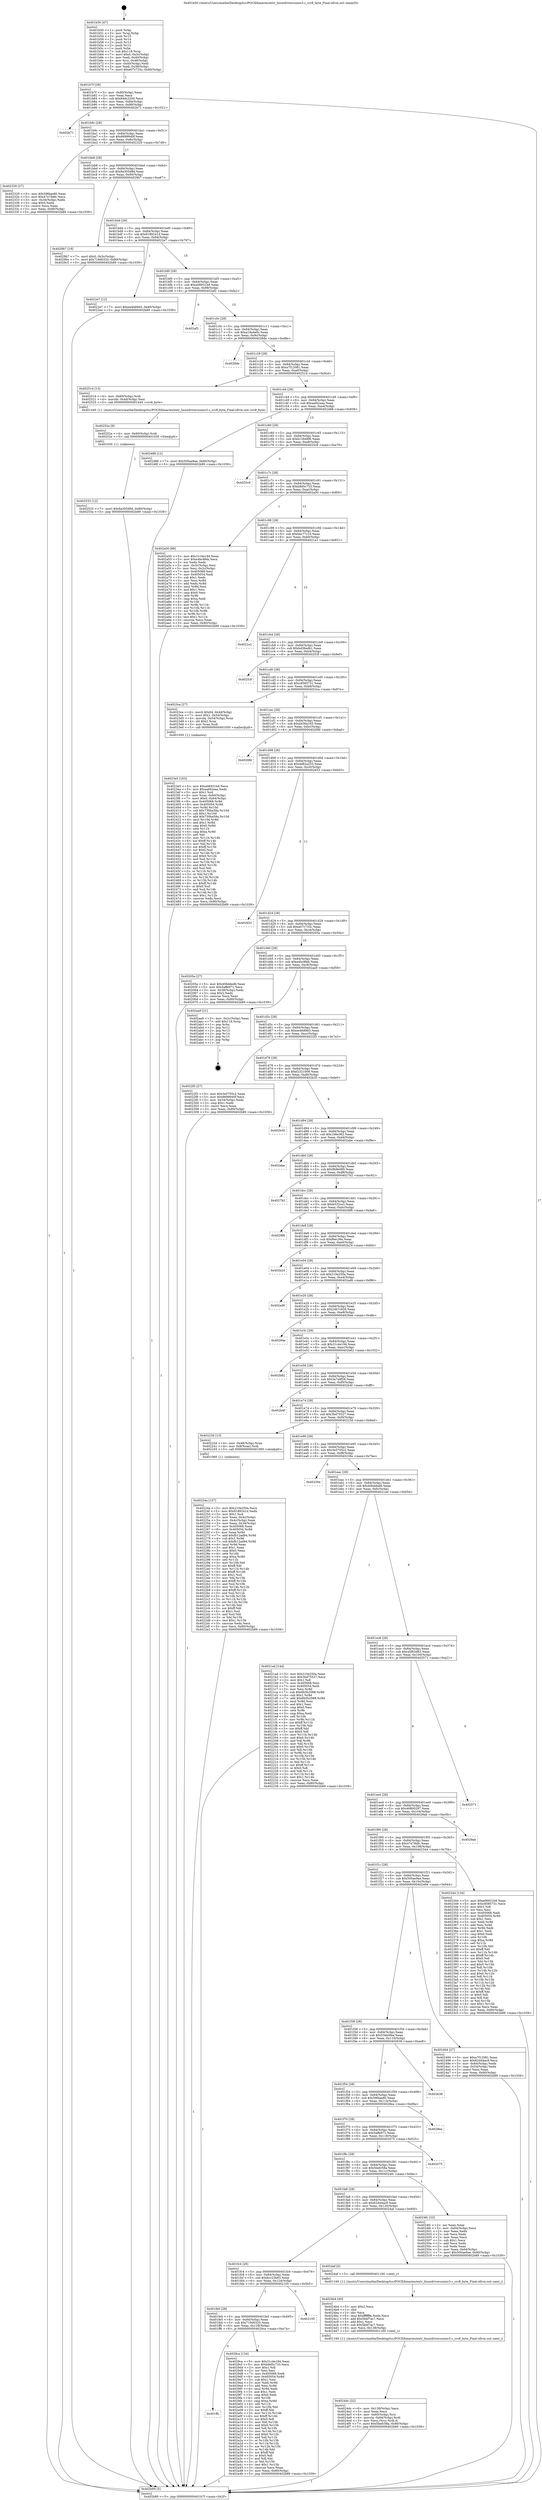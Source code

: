 digraph "0x401b50" {
  label = "0x401b50 (/mnt/c/Users/mathe/Desktop/tcc/POCII/binaries/extr_linuxdriverssnioc3.c_crc8_byte_Final-ollvm.out::main(0))"
  labelloc = "t"
  node[shape=record]

  Entry [label="",width=0.3,height=0.3,shape=circle,fillcolor=black,style=filled]
  "0x401b7f" [label="{
     0x401b7f [29]\l
     | [instrs]\l
     &nbsp;&nbsp;0x401b7f \<+3\>: mov -0x80(%rbp),%eax\l
     &nbsp;&nbsp;0x401b82 \<+2\>: mov %eax,%ecx\l
     &nbsp;&nbsp;0x401b84 \<+6\>: sub $0x84dc2200,%ecx\l
     &nbsp;&nbsp;0x401b8a \<+6\>: mov %eax,-0x84(%rbp)\l
     &nbsp;&nbsp;0x401b90 \<+6\>: mov %ecx,-0x88(%rbp)\l
     &nbsp;&nbsp;0x401b96 \<+6\>: je 0000000000402b71 \<main+0x1021\>\l
  }"]
  "0x402b71" [label="{
     0x402b71\l
  }", style=dashed]
  "0x401b9c" [label="{
     0x401b9c [28]\l
     | [instrs]\l
     &nbsp;&nbsp;0x401b9c \<+5\>: jmp 0000000000401ba1 \<main+0x51\>\l
     &nbsp;&nbsp;0x401ba1 \<+6\>: mov -0x84(%rbp),%eax\l
     &nbsp;&nbsp;0x401ba7 \<+5\>: sub $0x8699940f,%eax\l
     &nbsp;&nbsp;0x401bac \<+6\>: mov %eax,-0x8c(%rbp)\l
     &nbsp;&nbsp;0x401bb2 \<+6\>: je 0000000000402329 \<main+0x7d9\>\l
  }"]
  Exit [label="",width=0.3,height=0.3,shape=circle,fillcolor=black,style=filled,peripheries=2]
  "0x402329" [label="{
     0x402329 [27]\l
     | [instrs]\l
     &nbsp;&nbsp;0x402329 \<+5\>: mov $0x59fdae80,%eax\l
     &nbsp;&nbsp;0x40232e \<+5\>: mov $0x47e78dfc,%ecx\l
     &nbsp;&nbsp;0x402333 \<+3\>: mov -0x34(%rbp),%edx\l
     &nbsp;&nbsp;0x402336 \<+3\>: cmp $0x0,%edx\l
     &nbsp;&nbsp;0x402339 \<+3\>: cmove %ecx,%eax\l
     &nbsp;&nbsp;0x40233c \<+3\>: mov %eax,-0x80(%rbp)\l
     &nbsp;&nbsp;0x40233f \<+5\>: jmp 0000000000402b89 \<main+0x1039\>\l
  }"]
  "0x401bb8" [label="{
     0x401bb8 [28]\l
     | [instrs]\l
     &nbsp;&nbsp;0x401bb8 \<+5\>: jmp 0000000000401bbd \<main+0x6d\>\l
     &nbsp;&nbsp;0x401bbd \<+6\>: mov -0x84(%rbp),%eax\l
     &nbsp;&nbsp;0x401bc3 \<+5\>: sub $0x8a305d9d,%eax\l
     &nbsp;&nbsp;0x401bc8 \<+6\>: mov %eax,-0x90(%rbp)\l
     &nbsp;&nbsp;0x401bce \<+6\>: je 00000000004029b7 \<main+0xe67\>\l
  }"]
  "0x401ffc" [label="{
     0x401ffc\l
  }", style=dashed]
  "0x4029b7" [label="{
     0x4029b7 [19]\l
     | [instrs]\l
     &nbsp;&nbsp;0x4029b7 \<+7\>: movl $0x0,-0x3c(%rbp)\l
     &nbsp;&nbsp;0x4029be \<+7\>: movl $0x719d0320,-0x80(%rbp)\l
     &nbsp;&nbsp;0x4029c5 \<+5\>: jmp 0000000000402b89 \<main+0x1039\>\l
  }"]
  "0x401bd4" [label="{
     0x401bd4 [28]\l
     | [instrs]\l
     &nbsp;&nbsp;0x401bd4 \<+5\>: jmp 0000000000401bd9 \<main+0x89\>\l
     &nbsp;&nbsp;0x401bd9 \<+6\>: mov -0x84(%rbp),%eax\l
     &nbsp;&nbsp;0x401bdf \<+5\>: sub $0x9189241d,%eax\l
     &nbsp;&nbsp;0x401be4 \<+6\>: mov %eax,-0x94(%rbp)\l
     &nbsp;&nbsp;0x401bea \<+6\>: je 00000000004022e7 \<main+0x797\>\l
  }"]
  "0x4029ca" [label="{
     0x4029ca [134]\l
     | [instrs]\l
     &nbsp;&nbsp;0x4029ca \<+5\>: mov $0x31c4e194,%eax\l
     &nbsp;&nbsp;0x4029cf \<+5\>: mov $0xb8d5c733,%ecx\l
     &nbsp;&nbsp;0x4029d4 \<+2\>: mov $0x1,%dl\l
     &nbsp;&nbsp;0x4029d6 \<+2\>: xor %esi,%esi\l
     &nbsp;&nbsp;0x4029d8 \<+7\>: mov 0x405068,%edi\l
     &nbsp;&nbsp;0x4029df \<+8\>: mov 0x405054,%r8d\l
     &nbsp;&nbsp;0x4029e7 \<+3\>: sub $0x1,%esi\l
     &nbsp;&nbsp;0x4029ea \<+3\>: mov %edi,%r9d\l
     &nbsp;&nbsp;0x4029ed \<+3\>: add %esi,%r9d\l
     &nbsp;&nbsp;0x4029f0 \<+4\>: imul %r9d,%edi\l
     &nbsp;&nbsp;0x4029f4 \<+3\>: and $0x1,%edi\l
     &nbsp;&nbsp;0x4029f7 \<+3\>: cmp $0x0,%edi\l
     &nbsp;&nbsp;0x4029fa \<+4\>: sete %r10b\l
     &nbsp;&nbsp;0x4029fe \<+4\>: cmp $0xa,%r8d\l
     &nbsp;&nbsp;0x402a02 \<+4\>: setl %r11b\l
     &nbsp;&nbsp;0x402a06 \<+3\>: mov %r10b,%bl\l
     &nbsp;&nbsp;0x402a09 \<+3\>: xor $0xff,%bl\l
     &nbsp;&nbsp;0x402a0c \<+3\>: mov %r11b,%r14b\l
     &nbsp;&nbsp;0x402a0f \<+4\>: xor $0xff,%r14b\l
     &nbsp;&nbsp;0x402a13 \<+3\>: xor $0x0,%dl\l
     &nbsp;&nbsp;0x402a16 \<+3\>: mov %bl,%r15b\l
     &nbsp;&nbsp;0x402a19 \<+4\>: and $0x0,%r15b\l
     &nbsp;&nbsp;0x402a1d \<+3\>: and %dl,%r10b\l
     &nbsp;&nbsp;0x402a20 \<+3\>: mov %r14b,%r12b\l
     &nbsp;&nbsp;0x402a23 \<+4\>: and $0x0,%r12b\l
     &nbsp;&nbsp;0x402a27 \<+3\>: and %dl,%r11b\l
     &nbsp;&nbsp;0x402a2a \<+3\>: or %r10b,%r15b\l
     &nbsp;&nbsp;0x402a2d \<+3\>: or %r11b,%r12b\l
     &nbsp;&nbsp;0x402a30 \<+3\>: xor %r12b,%r15b\l
     &nbsp;&nbsp;0x402a33 \<+3\>: or %r14b,%bl\l
     &nbsp;&nbsp;0x402a36 \<+3\>: xor $0xff,%bl\l
     &nbsp;&nbsp;0x402a39 \<+3\>: or $0x0,%dl\l
     &nbsp;&nbsp;0x402a3c \<+2\>: and %dl,%bl\l
     &nbsp;&nbsp;0x402a3e \<+3\>: or %bl,%r15b\l
     &nbsp;&nbsp;0x402a41 \<+4\>: test $0x1,%r15b\l
     &nbsp;&nbsp;0x402a45 \<+3\>: cmovne %ecx,%eax\l
     &nbsp;&nbsp;0x402a48 \<+3\>: mov %eax,-0x80(%rbp)\l
     &nbsp;&nbsp;0x402a4b \<+5\>: jmp 0000000000402b89 \<main+0x1039\>\l
  }"]
  "0x4022e7" [label="{
     0x4022e7 [12]\l
     | [instrs]\l
     &nbsp;&nbsp;0x4022e7 \<+7\>: movl $0xee4b89d3,-0x80(%rbp)\l
     &nbsp;&nbsp;0x4022ee \<+5\>: jmp 0000000000402b89 \<main+0x1039\>\l
  }"]
  "0x401bf0" [label="{
     0x401bf0 [28]\l
     | [instrs]\l
     &nbsp;&nbsp;0x401bf0 \<+5\>: jmp 0000000000401bf5 \<main+0xa5\>\l
     &nbsp;&nbsp;0x401bf5 \<+6\>: mov -0x84(%rbp),%eax\l
     &nbsp;&nbsp;0x401bfb \<+5\>: sub $0xa06931b9,%eax\l
     &nbsp;&nbsp;0x401c00 \<+6\>: mov %eax,-0x98(%rbp)\l
     &nbsp;&nbsp;0x401c06 \<+6\>: je 0000000000402af2 \<main+0xfa2\>\l
  }"]
  "0x401fe0" [label="{
     0x401fe0 [28]\l
     | [instrs]\l
     &nbsp;&nbsp;0x401fe0 \<+5\>: jmp 0000000000401fe5 \<main+0x495\>\l
     &nbsp;&nbsp;0x401fe5 \<+6\>: mov -0x84(%rbp),%eax\l
     &nbsp;&nbsp;0x401feb \<+5\>: sub $0x719d0320,%eax\l
     &nbsp;&nbsp;0x401ff0 \<+6\>: mov %eax,-0x128(%rbp)\l
     &nbsp;&nbsp;0x401ff6 \<+6\>: je 00000000004029ca \<main+0xe7a\>\l
  }"]
  "0x402af2" [label="{
     0x402af2\l
  }", style=dashed]
  "0x401c0c" [label="{
     0x401c0c [28]\l
     | [instrs]\l
     &nbsp;&nbsp;0x401c0c \<+5\>: jmp 0000000000401c11 \<main+0xc1\>\l
     &nbsp;&nbsp;0x401c11 \<+6\>: mov -0x84(%rbp),%eax\l
     &nbsp;&nbsp;0x401c17 \<+5\>: sub $0xa19a4e0c,%eax\l
     &nbsp;&nbsp;0x401c1c \<+6\>: mov %eax,-0x9c(%rbp)\l
     &nbsp;&nbsp;0x401c22 \<+6\>: je 00000000004028de \<main+0xd8e\>\l
  }"]
  "0x402105" [label="{
     0x402105\l
  }", style=dashed]
  "0x4028de" [label="{
     0x4028de\l
  }", style=dashed]
  "0x401c28" [label="{
     0x401c28 [28]\l
     | [instrs]\l
     &nbsp;&nbsp;0x401c28 \<+5\>: jmp 0000000000401c2d \<main+0xdd\>\l
     &nbsp;&nbsp;0x401c2d \<+6\>: mov -0x84(%rbp),%eax\l
     &nbsp;&nbsp;0x401c33 \<+5\>: sub $0xa7f12081,%eax\l
     &nbsp;&nbsp;0x401c38 \<+6\>: mov %eax,-0xa0(%rbp)\l
     &nbsp;&nbsp;0x401c3e \<+6\>: je 000000000040251d \<main+0x9cd\>\l
  }"]
  "0x402533" [label="{
     0x402533 [12]\l
     | [instrs]\l
     &nbsp;&nbsp;0x402533 \<+7\>: movl $0x8a305d9d,-0x80(%rbp)\l
     &nbsp;&nbsp;0x40253a \<+5\>: jmp 0000000000402b89 \<main+0x1039\>\l
  }"]
  "0x40251d" [label="{
     0x40251d [13]\l
     | [instrs]\l
     &nbsp;&nbsp;0x40251d \<+4\>: mov -0x60(%rbp),%rdi\l
     &nbsp;&nbsp;0x402521 \<+4\>: movzbl -0x4d(%rbp),%esi\l
     &nbsp;&nbsp;0x402525 \<+5\>: call 0000000000401440 \<crc8_byte\>\l
     | [calls]\l
     &nbsp;&nbsp;0x401440 \{1\} (/mnt/c/Users/mathe/Desktop/tcc/POCII/binaries/extr_linuxdriverssnioc3.c_crc8_byte_Final-ollvm.out::crc8_byte)\l
  }"]
  "0x401c44" [label="{
     0x401c44 [28]\l
     | [instrs]\l
     &nbsp;&nbsp;0x401c44 \<+5\>: jmp 0000000000401c49 \<main+0xf9\>\l
     &nbsp;&nbsp;0x401c49 \<+6\>: mov -0x84(%rbp),%eax\l
     &nbsp;&nbsp;0x401c4f \<+5\>: sub $0xaaf42eaa,%eax\l
     &nbsp;&nbsp;0x401c54 \<+6\>: mov %eax,-0xa4(%rbp)\l
     &nbsp;&nbsp;0x401c5a \<+6\>: je 0000000000402488 \<main+0x938\>\l
  }"]
  "0x40252a" [label="{
     0x40252a [9]\l
     | [instrs]\l
     &nbsp;&nbsp;0x40252a \<+4\>: mov -0x60(%rbp),%rdi\l
     &nbsp;&nbsp;0x40252e \<+5\>: call 0000000000401030 \<free@plt\>\l
     | [calls]\l
     &nbsp;&nbsp;0x401030 \{1\} (unknown)\l
  }"]
  "0x402488" [label="{
     0x402488 [12]\l
     | [instrs]\l
     &nbsp;&nbsp;0x402488 \<+7\>: movl $0x500ae9ae,-0x80(%rbp)\l
     &nbsp;&nbsp;0x40248f \<+5\>: jmp 0000000000402b89 \<main+0x1039\>\l
  }"]
  "0x401c60" [label="{
     0x401c60 [28]\l
     | [instrs]\l
     &nbsp;&nbsp;0x401c60 \<+5\>: jmp 0000000000401c65 \<main+0x115\>\l
     &nbsp;&nbsp;0x401c65 \<+6\>: mov -0x84(%rbp),%eax\l
     &nbsp;&nbsp;0x401c6b \<+5\>: sub $0xb12848f6,%eax\l
     &nbsp;&nbsp;0x401c70 \<+6\>: mov %eax,-0xa8(%rbp)\l
     &nbsp;&nbsp;0x401c76 \<+6\>: je 00000000004025c9 \<main+0xa79\>\l
  }"]
  "0x4024dc" [label="{
     0x4024dc [32]\l
     | [instrs]\l
     &nbsp;&nbsp;0x4024dc \<+6\>: mov -0x138(%rbp),%ecx\l
     &nbsp;&nbsp;0x4024e2 \<+3\>: imul %eax,%ecx\l
     &nbsp;&nbsp;0x4024e5 \<+4\>: mov -0x60(%rbp),%rsi\l
     &nbsp;&nbsp;0x4024e9 \<+4\>: movslq -0x64(%rbp),%rdi\l
     &nbsp;&nbsp;0x4024ed \<+3\>: mov %ecx,(%rsi,%rdi,4)\l
     &nbsp;&nbsp;0x4024f0 \<+7\>: movl $0x5befc58a,-0x80(%rbp)\l
     &nbsp;&nbsp;0x4024f7 \<+5\>: jmp 0000000000402b89 \<main+0x1039\>\l
  }"]
  "0x4025c9" [label="{
     0x4025c9\l
  }", style=dashed]
  "0x401c7c" [label="{
     0x401c7c [28]\l
     | [instrs]\l
     &nbsp;&nbsp;0x401c7c \<+5\>: jmp 0000000000401c81 \<main+0x131\>\l
     &nbsp;&nbsp;0x401c81 \<+6\>: mov -0x84(%rbp),%eax\l
     &nbsp;&nbsp;0x401c87 \<+5\>: sub $0xb8d5c733,%eax\l
     &nbsp;&nbsp;0x401c8c \<+6\>: mov %eax,-0xac(%rbp)\l
     &nbsp;&nbsp;0x401c92 \<+6\>: je 0000000000402a50 \<main+0xf00\>\l
  }"]
  "0x4024b4" [label="{
     0x4024b4 [40]\l
     | [instrs]\l
     &nbsp;&nbsp;0x4024b4 \<+5\>: mov $0x2,%ecx\l
     &nbsp;&nbsp;0x4024b9 \<+1\>: cltd\l
     &nbsp;&nbsp;0x4024ba \<+2\>: idiv %ecx\l
     &nbsp;&nbsp;0x4024bc \<+6\>: imul $0xfffffffe,%edx,%ecx\l
     &nbsp;&nbsp;0x4024c2 \<+6\>: add $0x5bbf7ac7,%ecx\l
     &nbsp;&nbsp;0x4024c8 \<+3\>: add $0x1,%ecx\l
     &nbsp;&nbsp;0x4024cb \<+6\>: sub $0x5bbf7ac7,%ecx\l
     &nbsp;&nbsp;0x4024d1 \<+6\>: mov %ecx,-0x138(%rbp)\l
     &nbsp;&nbsp;0x4024d7 \<+5\>: call 0000000000401160 \<next_i\>\l
     | [calls]\l
     &nbsp;&nbsp;0x401160 \{1\} (/mnt/c/Users/mathe/Desktop/tcc/POCII/binaries/extr_linuxdriverssnioc3.c_crc8_byte_Final-ollvm.out::next_i)\l
  }"]
  "0x402a50" [label="{
     0x402a50 [89]\l
     | [instrs]\l
     &nbsp;&nbsp;0x402a50 \<+5\>: mov $0x31c4e194,%eax\l
     &nbsp;&nbsp;0x402a55 \<+5\>: mov $0xe4bc8feb,%ecx\l
     &nbsp;&nbsp;0x402a5a \<+2\>: xor %edx,%edx\l
     &nbsp;&nbsp;0x402a5c \<+3\>: mov -0x3c(%rbp),%esi\l
     &nbsp;&nbsp;0x402a5f \<+3\>: mov %esi,-0x2c(%rbp)\l
     &nbsp;&nbsp;0x402a62 \<+7\>: mov 0x405068,%esi\l
     &nbsp;&nbsp;0x402a69 \<+7\>: mov 0x405054,%edi\l
     &nbsp;&nbsp;0x402a70 \<+3\>: sub $0x1,%edx\l
     &nbsp;&nbsp;0x402a73 \<+3\>: mov %esi,%r8d\l
     &nbsp;&nbsp;0x402a76 \<+3\>: add %edx,%r8d\l
     &nbsp;&nbsp;0x402a79 \<+4\>: imul %r8d,%esi\l
     &nbsp;&nbsp;0x402a7d \<+3\>: and $0x1,%esi\l
     &nbsp;&nbsp;0x402a80 \<+3\>: cmp $0x0,%esi\l
     &nbsp;&nbsp;0x402a83 \<+4\>: sete %r9b\l
     &nbsp;&nbsp;0x402a87 \<+3\>: cmp $0xa,%edi\l
     &nbsp;&nbsp;0x402a8a \<+4\>: setl %r10b\l
     &nbsp;&nbsp;0x402a8e \<+3\>: mov %r9b,%r11b\l
     &nbsp;&nbsp;0x402a91 \<+3\>: and %r10b,%r11b\l
     &nbsp;&nbsp;0x402a94 \<+3\>: xor %r10b,%r9b\l
     &nbsp;&nbsp;0x402a97 \<+3\>: or %r9b,%r11b\l
     &nbsp;&nbsp;0x402a9a \<+4\>: test $0x1,%r11b\l
     &nbsp;&nbsp;0x402a9e \<+3\>: cmovne %ecx,%eax\l
     &nbsp;&nbsp;0x402aa1 \<+3\>: mov %eax,-0x80(%rbp)\l
     &nbsp;&nbsp;0x402aa4 \<+5\>: jmp 0000000000402b89 \<main+0x1039\>\l
  }"]
  "0x401c98" [label="{
     0x401c98 [28]\l
     | [instrs]\l
     &nbsp;&nbsp;0x401c98 \<+5\>: jmp 0000000000401c9d \<main+0x14d\>\l
     &nbsp;&nbsp;0x401c9d \<+6\>: mov -0x84(%rbp),%eax\l
     &nbsp;&nbsp;0x401ca3 \<+5\>: sub $0xbbc77c10,%eax\l
     &nbsp;&nbsp;0x401ca8 \<+6\>: mov %eax,-0xb0(%rbp)\l
     &nbsp;&nbsp;0x401cae \<+6\>: je 00000000004021a1 \<main+0x651\>\l
  }"]
  "0x401fc4" [label="{
     0x401fc4 [28]\l
     | [instrs]\l
     &nbsp;&nbsp;0x401fc4 \<+5\>: jmp 0000000000401fc9 \<main+0x479\>\l
     &nbsp;&nbsp;0x401fc9 \<+6\>: mov -0x84(%rbp),%eax\l
     &nbsp;&nbsp;0x401fcf \<+5\>: sub $0x6cc23b63,%eax\l
     &nbsp;&nbsp;0x401fd4 \<+6\>: mov %eax,-0x124(%rbp)\l
     &nbsp;&nbsp;0x401fda \<+6\>: je 0000000000402105 \<main+0x5b5\>\l
  }"]
  "0x4021a1" [label="{
     0x4021a1\l
  }", style=dashed]
  "0x401cb4" [label="{
     0x401cb4 [28]\l
     | [instrs]\l
     &nbsp;&nbsp;0x401cb4 \<+5\>: jmp 0000000000401cb9 \<main+0x169\>\l
     &nbsp;&nbsp;0x401cb9 \<+6\>: mov -0x84(%rbp),%eax\l
     &nbsp;&nbsp;0x401cbf \<+5\>: sub $0xbd36edb1,%eax\l
     &nbsp;&nbsp;0x401cc4 \<+6\>: mov %eax,-0xb4(%rbp)\l
     &nbsp;&nbsp;0x401cca \<+6\>: je 000000000040253f \<main+0x9ef\>\l
  }"]
  "0x4024af" [label="{
     0x4024af [5]\l
     | [instrs]\l
     &nbsp;&nbsp;0x4024af \<+5\>: call 0000000000401160 \<next_i\>\l
     | [calls]\l
     &nbsp;&nbsp;0x401160 \{1\} (/mnt/c/Users/mathe/Desktop/tcc/POCII/binaries/extr_linuxdriverssnioc3.c_crc8_byte_Final-ollvm.out::next_i)\l
  }"]
  "0x40253f" [label="{
     0x40253f\l
  }", style=dashed]
  "0x401cd0" [label="{
     0x401cd0 [28]\l
     | [instrs]\l
     &nbsp;&nbsp;0x401cd0 \<+5\>: jmp 0000000000401cd5 \<main+0x185\>\l
     &nbsp;&nbsp;0x401cd5 \<+6\>: mov -0x84(%rbp),%eax\l
     &nbsp;&nbsp;0x401cdb \<+5\>: sub $0xc8585731,%eax\l
     &nbsp;&nbsp;0x401ce0 \<+6\>: mov %eax,-0xb8(%rbp)\l
     &nbsp;&nbsp;0x401ce6 \<+6\>: je 00000000004023ca \<main+0x87a\>\l
  }"]
  "0x401fa8" [label="{
     0x401fa8 [28]\l
     | [instrs]\l
     &nbsp;&nbsp;0x401fa8 \<+5\>: jmp 0000000000401fad \<main+0x45d\>\l
     &nbsp;&nbsp;0x401fad \<+6\>: mov -0x84(%rbp),%eax\l
     &nbsp;&nbsp;0x401fb3 \<+5\>: sub $0x62d44ac9,%eax\l
     &nbsp;&nbsp;0x401fb8 \<+6\>: mov %eax,-0x120(%rbp)\l
     &nbsp;&nbsp;0x401fbe \<+6\>: je 00000000004024af \<main+0x95f\>\l
  }"]
  "0x4023ca" [label="{
     0x4023ca [27]\l
     | [instrs]\l
     &nbsp;&nbsp;0x4023ca \<+4\>: movb $0x64,-0x4d(%rbp)\l
     &nbsp;&nbsp;0x4023ce \<+7\>: movl $0x1,-0x54(%rbp)\l
     &nbsp;&nbsp;0x4023d5 \<+4\>: movslq -0x54(%rbp),%rax\l
     &nbsp;&nbsp;0x4023d9 \<+4\>: shl $0x2,%rax\l
     &nbsp;&nbsp;0x4023dd \<+3\>: mov %rax,%rdi\l
     &nbsp;&nbsp;0x4023e0 \<+5\>: call 0000000000401050 \<malloc@plt\>\l
     | [calls]\l
     &nbsp;&nbsp;0x401050 \{1\} (unknown)\l
  }"]
  "0x401cec" [label="{
     0x401cec [28]\l
     | [instrs]\l
     &nbsp;&nbsp;0x401cec \<+5\>: jmp 0000000000401cf1 \<main+0x1a1\>\l
     &nbsp;&nbsp;0x401cf1 \<+6\>: mov -0x84(%rbp),%eax\l
     &nbsp;&nbsp;0x401cf7 \<+5\>: sub $0xd436a165,%eax\l
     &nbsp;&nbsp;0x401cfc \<+6\>: mov %eax,-0xbc(%rbp)\l
     &nbsp;&nbsp;0x401d02 \<+6\>: je 00000000004026fd \<main+0xbad\>\l
  }"]
  "0x4024fc" [label="{
     0x4024fc [33]\l
     | [instrs]\l
     &nbsp;&nbsp;0x4024fc \<+2\>: xor %eax,%eax\l
     &nbsp;&nbsp;0x4024fe \<+3\>: mov -0x64(%rbp),%ecx\l
     &nbsp;&nbsp;0x402501 \<+2\>: mov %eax,%edx\l
     &nbsp;&nbsp;0x402503 \<+2\>: sub %ecx,%edx\l
     &nbsp;&nbsp;0x402505 \<+2\>: mov %eax,%ecx\l
     &nbsp;&nbsp;0x402507 \<+3\>: sub $0x1,%ecx\l
     &nbsp;&nbsp;0x40250a \<+2\>: add %ecx,%edx\l
     &nbsp;&nbsp;0x40250c \<+2\>: sub %edx,%eax\l
     &nbsp;&nbsp;0x40250e \<+3\>: mov %eax,-0x64(%rbp)\l
     &nbsp;&nbsp;0x402511 \<+7\>: movl $0x500ae9ae,-0x80(%rbp)\l
     &nbsp;&nbsp;0x402518 \<+5\>: jmp 0000000000402b89 \<main+0x1039\>\l
  }"]
  "0x4026fd" [label="{
     0x4026fd\l
  }", style=dashed]
  "0x401d08" [label="{
     0x401d08 [28]\l
     | [instrs]\l
     &nbsp;&nbsp;0x401d08 \<+5\>: jmp 0000000000401d0d \<main+0x1bd\>\l
     &nbsp;&nbsp;0x401d0d \<+6\>: mov -0x84(%rbp),%eax\l
     &nbsp;&nbsp;0x401d13 \<+5\>: sub $0xdd82a253,%eax\l
     &nbsp;&nbsp;0x401d18 \<+6\>: mov %eax,-0xc0(%rbp)\l
     &nbsp;&nbsp;0x401d1e \<+6\>: je 0000000000402653 \<main+0xb03\>\l
  }"]
  "0x401f8c" [label="{
     0x401f8c [28]\l
     | [instrs]\l
     &nbsp;&nbsp;0x401f8c \<+5\>: jmp 0000000000401f91 \<main+0x441\>\l
     &nbsp;&nbsp;0x401f91 \<+6\>: mov -0x84(%rbp),%eax\l
     &nbsp;&nbsp;0x401f97 \<+5\>: sub $0x5befc58a,%eax\l
     &nbsp;&nbsp;0x401f9c \<+6\>: mov %eax,-0x11c(%rbp)\l
     &nbsp;&nbsp;0x401fa2 \<+6\>: je 00000000004024fc \<main+0x9ac\>\l
  }"]
  "0x402653" [label="{
     0x402653\l
  }", style=dashed]
  "0x401d24" [label="{
     0x401d24 [28]\l
     | [instrs]\l
     &nbsp;&nbsp;0x401d24 \<+5\>: jmp 0000000000401d29 \<main+0x1d9\>\l
     &nbsp;&nbsp;0x401d29 \<+6\>: mov -0x84(%rbp),%eax\l
     &nbsp;&nbsp;0x401d2f \<+5\>: sub $0xe07c733c,%eax\l
     &nbsp;&nbsp;0x401d34 \<+6\>: mov %eax,-0xc4(%rbp)\l
     &nbsp;&nbsp;0x401d3a \<+6\>: je 000000000040205a \<main+0x50a\>\l
  }"]
  "0x402075" [label="{
     0x402075\l
  }", style=dashed]
  "0x40205a" [label="{
     0x40205a [27]\l
     | [instrs]\l
     &nbsp;&nbsp;0x40205a \<+5\>: mov $0x40bdded6,%eax\l
     &nbsp;&nbsp;0x40205f \<+5\>: mov $0x5affe971,%ecx\l
     &nbsp;&nbsp;0x402064 \<+3\>: mov -0x38(%rbp),%edx\l
     &nbsp;&nbsp;0x402067 \<+3\>: cmp $0x2,%edx\l
     &nbsp;&nbsp;0x40206a \<+3\>: cmovne %ecx,%eax\l
     &nbsp;&nbsp;0x40206d \<+3\>: mov %eax,-0x80(%rbp)\l
     &nbsp;&nbsp;0x402070 \<+5\>: jmp 0000000000402b89 \<main+0x1039\>\l
  }"]
  "0x401d40" [label="{
     0x401d40 [28]\l
     | [instrs]\l
     &nbsp;&nbsp;0x401d40 \<+5\>: jmp 0000000000401d45 \<main+0x1f5\>\l
     &nbsp;&nbsp;0x401d45 \<+6\>: mov -0x84(%rbp),%eax\l
     &nbsp;&nbsp;0x401d4b \<+5\>: sub $0xe4bc8feb,%eax\l
     &nbsp;&nbsp;0x401d50 \<+6\>: mov %eax,-0xc8(%rbp)\l
     &nbsp;&nbsp;0x401d56 \<+6\>: je 0000000000402aa9 \<main+0xf59\>\l
  }"]
  "0x402b89" [label="{
     0x402b89 [5]\l
     | [instrs]\l
     &nbsp;&nbsp;0x402b89 \<+5\>: jmp 0000000000401b7f \<main+0x2f\>\l
  }"]
  "0x401b50" [label="{
     0x401b50 [47]\l
     | [instrs]\l
     &nbsp;&nbsp;0x401b50 \<+1\>: push %rbp\l
     &nbsp;&nbsp;0x401b51 \<+3\>: mov %rsp,%rbp\l
     &nbsp;&nbsp;0x401b54 \<+2\>: push %r15\l
     &nbsp;&nbsp;0x401b56 \<+2\>: push %r14\l
     &nbsp;&nbsp;0x401b58 \<+2\>: push %r13\l
     &nbsp;&nbsp;0x401b5a \<+2\>: push %r12\l
     &nbsp;&nbsp;0x401b5c \<+1\>: push %rbx\l
     &nbsp;&nbsp;0x401b5d \<+7\>: sub $0x118,%rsp\l
     &nbsp;&nbsp;0x401b64 \<+7\>: movl $0x0,-0x3c(%rbp)\l
     &nbsp;&nbsp;0x401b6b \<+3\>: mov %edi,-0x40(%rbp)\l
     &nbsp;&nbsp;0x401b6e \<+4\>: mov %rsi,-0x48(%rbp)\l
     &nbsp;&nbsp;0x401b72 \<+3\>: mov -0x40(%rbp),%edi\l
     &nbsp;&nbsp;0x401b75 \<+3\>: mov %edi,-0x38(%rbp)\l
     &nbsp;&nbsp;0x401b78 \<+7\>: movl $0xe07c733c,-0x80(%rbp)\l
  }"]
  "0x401f70" [label="{
     0x401f70 [28]\l
     | [instrs]\l
     &nbsp;&nbsp;0x401f70 \<+5\>: jmp 0000000000401f75 \<main+0x425\>\l
     &nbsp;&nbsp;0x401f75 \<+6\>: mov -0x84(%rbp),%eax\l
     &nbsp;&nbsp;0x401f7b \<+5\>: sub $0x5affe971,%eax\l
     &nbsp;&nbsp;0x401f80 \<+6\>: mov %eax,-0x118(%rbp)\l
     &nbsp;&nbsp;0x401f86 \<+6\>: je 0000000000402075 \<main+0x525\>\l
  }"]
  "0x402aa9" [label="{
     0x402aa9 [21]\l
     | [instrs]\l
     &nbsp;&nbsp;0x402aa9 \<+3\>: mov -0x2c(%rbp),%eax\l
     &nbsp;&nbsp;0x402aac \<+7\>: add $0x118,%rsp\l
     &nbsp;&nbsp;0x402ab3 \<+1\>: pop %rbx\l
     &nbsp;&nbsp;0x402ab4 \<+2\>: pop %r12\l
     &nbsp;&nbsp;0x402ab6 \<+2\>: pop %r13\l
     &nbsp;&nbsp;0x402ab8 \<+2\>: pop %r14\l
     &nbsp;&nbsp;0x402aba \<+2\>: pop %r15\l
     &nbsp;&nbsp;0x402abc \<+1\>: pop %rbp\l
     &nbsp;&nbsp;0x402abd \<+1\>: ret\l
  }"]
  "0x401d5c" [label="{
     0x401d5c [28]\l
     | [instrs]\l
     &nbsp;&nbsp;0x401d5c \<+5\>: jmp 0000000000401d61 \<main+0x211\>\l
     &nbsp;&nbsp;0x401d61 \<+6\>: mov -0x84(%rbp),%eax\l
     &nbsp;&nbsp;0x401d67 \<+5\>: sub $0xee4b89d3,%eax\l
     &nbsp;&nbsp;0x401d6c \<+6\>: mov %eax,-0xcc(%rbp)\l
     &nbsp;&nbsp;0x401d72 \<+6\>: je 00000000004022f3 \<main+0x7a3\>\l
  }"]
  "0x4028ea" [label="{
     0x4028ea\l
  }", style=dashed]
  "0x4022f3" [label="{
     0x4022f3 [27]\l
     | [instrs]\l
     &nbsp;&nbsp;0x4022f3 \<+5\>: mov $0x3e5705c2,%eax\l
     &nbsp;&nbsp;0x4022f8 \<+5\>: mov $0x8699940f,%ecx\l
     &nbsp;&nbsp;0x4022fd \<+3\>: mov -0x34(%rbp),%edx\l
     &nbsp;&nbsp;0x402300 \<+3\>: cmp $0x1,%edx\l
     &nbsp;&nbsp;0x402303 \<+3\>: cmovl %ecx,%eax\l
     &nbsp;&nbsp;0x402306 \<+3\>: mov %eax,-0x80(%rbp)\l
     &nbsp;&nbsp;0x402309 \<+5\>: jmp 0000000000402b89 \<main+0x1039\>\l
  }"]
  "0x401d78" [label="{
     0x401d78 [28]\l
     | [instrs]\l
     &nbsp;&nbsp;0x401d78 \<+5\>: jmp 0000000000401d7d \<main+0x22d\>\l
     &nbsp;&nbsp;0x401d7d \<+6\>: mov -0x84(%rbp),%eax\l
     &nbsp;&nbsp;0x401d83 \<+5\>: sub $0xf2321009,%eax\l
     &nbsp;&nbsp;0x401d88 \<+6\>: mov %eax,-0xd0(%rbp)\l
     &nbsp;&nbsp;0x401d8e \<+6\>: je 0000000000402b30 \<main+0xfe0\>\l
  }"]
  "0x401f54" [label="{
     0x401f54 [28]\l
     | [instrs]\l
     &nbsp;&nbsp;0x401f54 \<+5\>: jmp 0000000000401f59 \<main+0x409\>\l
     &nbsp;&nbsp;0x401f59 \<+6\>: mov -0x84(%rbp),%eax\l
     &nbsp;&nbsp;0x401f5f \<+5\>: sub $0x59fdae80,%eax\l
     &nbsp;&nbsp;0x401f64 \<+6\>: mov %eax,-0x114(%rbp)\l
     &nbsp;&nbsp;0x401f6a \<+6\>: je 00000000004028ea \<main+0xd9a\>\l
  }"]
  "0x402b30" [label="{
     0x402b30\l
  }", style=dashed]
  "0x401d94" [label="{
     0x401d94 [28]\l
     | [instrs]\l
     &nbsp;&nbsp;0x401d94 \<+5\>: jmp 0000000000401d99 \<main+0x249\>\l
     &nbsp;&nbsp;0x401d99 \<+6\>: mov -0x84(%rbp),%eax\l
     &nbsp;&nbsp;0x401d9f \<+5\>: sub $0x1b6e362,%eax\l
     &nbsp;&nbsp;0x401da4 \<+6\>: mov %eax,-0xd4(%rbp)\l
     &nbsp;&nbsp;0x401daa \<+6\>: je 0000000000402abe \<main+0xf6e\>\l
  }"]
  "0x402638" [label="{
     0x402638\l
  }", style=dashed]
  "0x402abe" [label="{
     0x402abe\l
  }", style=dashed]
  "0x401db0" [label="{
     0x401db0 [28]\l
     | [instrs]\l
     &nbsp;&nbsp;0x401db0 \<+5\>: jmp 0000000000401db5 \<main+0x265\>\l
     &nbsp;&nbsp;0x401db5 \<+6\>: mov -0x84(%rbp),%eax\l
     &nbsp;&nbsp;0x401dbb \<+5\>: sub $0x9b9e080,%eax\l
     &nbsp;&nbsp;0x401dc0 \<+6\>: mov %eax,-0xd8(%rbp)\l
     &nbsp;&nbsp;0x401dc6 \<+6\>: je 00000000004027b2 \<main+0xc62\>\l
  }"]
  "0x401f38" [label="{
     0x401f38 [28]\l
     | [instrs]\l
     &nbsp;&nbsp;0x401f38 \<+5\>: jmp 0000000000401f3d \<main+0x3ed\>\l
     &nbsp;&nbsp;0x401f3d \<+6\>: mov -0x84(%rbp),%eax\l
     &nbsp;&nbsp;0x401f43 \<+5\>: sub $0x53eb0fea,%eax\l
     &nbsp;&nbsp;0x401f48 \<+6\>: mov %eax,-0x110(%rbp)\l
     &nbsp;&nbsp;0x401f4e \<+6\>: je 0000000000402638 \<main+0xae8\>\l
  }"]
  "0x4027b2" [label="{
     0x4027b2\l
  }", style=dashed]
  "0x401dcc" [label="{
     0x401dcc [28]\l
     | [instrs]\l
     &nbsp;&nbsp;0x401dcc \<+5\>: jmp 0000000000401dd1 \<main+0x281\>\l
     &nbsp;&nbsp;0x401dd1 \<+6\>: mov -0x84(%rbp),%eax\l
     &nbsp;&nbsp;0x401dd7 \<+5\>: sub $0xb532ce2,%eax\l
     &nbsp;&nbsp;0x401ddc \<+6\>: mov %eax,-0xdc(%rbp)\l
     &nbsp;&nbsp;0x401de2 \<+6\>: je 00000000004028f6 \<main+0xda6\>\l
  }"]
  "0x402494" [label="{
     0x402494 [27]\l
     | [instrs]\l
     &nbsp;&nbsp;0x402494 \<+5\>: mov $0xa7f12081,%eax\l
     &nbsp;&nbsp;0x402499 \<+5\>: mov $0x62d44ac9,%ecx\l
     &nbsp;&nbsp;0x40249e \<+3\>: mov -0x64(%rbp),%edx\l
     &nbsp;&nbsp;0x4024a1 \<+3\>: cmp -0x54(%rbp),%edx\l
     &nbsp;&nbsp;0x4024a4 \<+3\>: cmovl %ecx,%eax\l
     &nbsp;&nbsp;0x4024a7 \<+3\>: mov %eax,-0x80(%rbp)\l
     &nbsp;&nbsp;0x4024aa \<+5\>: jmp 0000000000402b89 \<main+0x1039\>\l
  }"]
  "0x4028f6" [label="{
     0x4028f6\l
  }", style=dashed]
  "0x401de8" [label="{
     0x401de8 [28]\l
     | [instrs]\l
     &nbsp;&nbsp;0x401de8 \<+5\>: jmp 0000000000401ded \<main+0x29d\>\l
     &nbsp;&nbsp;0x401ded \<+6\>: mov -0x84(%rbp),%eax\l
     &nbsp;&nbsp;0x401df3 \<+5\>: sub $0xf6ec36e,%eax\l
     &nbsp;&nbsp;0x401df8 \<+6\>: mov %eax,-0xe0(%rbp)\l
     &nbsp;&nbsp;0x401dfe \<+6\>: je 0000000000402b24 \<main+0xfd4\>\l
  }"]
  "0x4023e5" [label="{
     0x4023e5 [163]\l
     | [instrs]\l
     &nbsp;&nbsp;0x4023e5 \<+5\>: mov $0xa06931b9,%ecx\l
     &nbsp;&nbsp;0x4023ea \<+5\>: mov $0xaaf42eaa,%edx\l
     &nbsp;&nbsp;0x4023ef \<+3\>: mov $0x1,%sil\l
     &nbsp;&nbsp;0x4023f2 \<+4\>: mov %rax,-0x60(%rbp)\l
     &nbsp;&nbsp;0x4023f6 \<+7\>: movl $0x0,-0x64(%rbp)\l
     &nbsp;&nbsp;0x4023fd \<+8\>: mov 0x405068,%r8d\l
     &nbsp;&nbsp;0x402405 \<+8\>: mov 0x405054,%r9d\l
     &nbsp;&nbsp;0x40240d \<+3\>: mov %r8d,%r10d\l
     &nbsp;&nbsp;0x402410 \<+7\>: sub $0x730ba58a,%r10d\l
     &nbsp;&nbsp;0x402417 \<+4\>: sub $0x1,%r10d\l
     &nbsp;&nbsp;0x40241b \<+7\>: add $0x730ba58a,%r10d\l
     &nbsp;&nbsp;0x402422 \<+4\>: imul %r10d,%r8d\l
     &nbsp;&nbsp;0x402426 \<+4\>: and $0x1,%r8d\l
     &nbsp;&nbsp;0x40242a \<+4\>: cmp $0x0,%r8d\l
     &nbsp;&nbsp;0x40242e \<+4\>: sete %r11b\l
     &nbsp;&nbsp;0x402432 \<+4\>: cmp $0xa,%r9d\l
     &nbsp;&nbsp;0x402436 \<+3\>: setl %bl\l
     &nbsp;&nbsp;0x402439 \<+3\>: mov %r11b,%r14b\l
     &nbsp;&nbsp;0x40243c \<+4\>: xor $0xff,%r14b\l
     &nbsp;&nbsp;0x402440 \<+3\>: mov %bl,%r15b\l
     &nbsp;&nbsp;0x402443 \<+4\>: xor $0xff,%r15b\l
     &nbsp;&nbsp;0x402447 \<+4\>: xor $0x0,%sil\l
     &nbsp;&nbsp;0x40244b \<+3\>: mov %r14b,%r12b\l
     &nbsp;&nbsp;0x40244e \<+4\>: and $0x0,%r12b\l
     &nbsp;&nbsp;0x402452 \<+3\>: and %sil,%r11b\l
     &nbsp;&nbsp;0x402455 \<+3\>: mov %r15b,%r13b\l
     &nbsp;&nbsp;0x402458 \<+4\>: and $0x0,%r13b\l
     &nbsp;&nbsp;0x40245c \<+3\>: and %sil,%bl\l
     &nbsp;&nbsp;0x40245f \<+3\>: or %r11b,%r12b\l
     &nbsp;&nbsp;0x402462 \<+3\>: or %bl,%r13b\l
     &nbsp;&nbsp;0x402465 \<+3\>: xor %r13b,%r12b\l
     &nbsp;&nbsp;0x402468 \<+3\>: or %r15b,%r14b\l
     &nbsp;&nbsp;0x40246b \<+4\>: xor $0xff,%r14b\l
     &nbsp;&nbsp;0x40246f \<+4\>: or $0x0,%sil\l
     &nbsp;&nbsp;0x402473 \<+3\>: and %sil,%r14b\l
     &nbsp;&nbsp;0x402476 \<+3\>: or %r14b,%r12b\l
     &nbsp;&nbsp;0x402479 \<+4\>: test $0x1,%r12b\l
     &nbsp;&nbsp;0x40247d \<+3\>: cmovne %edx,%ecx\l
     &nbsp;&nbsp;0x402480 \<+3\>: mov %ecx,-0x80(%rbp)\l
     &nbsp;&nbsp;0x402483 \<+5\>: jmp 0000000000402b89 \<main+0x1039\>\l
  }"]
  "0x402b24" [label="{
     0x402b24\l
  }", style=dashed]
  "0x401e04" [label="{
     0x401e04 [28]\l
     | [instrs]\l
     &nbsp;&nbsp;0x401e04 \<+5\>: jmp 0000000000401e09 \<main+0x2b9\>\l
     &nbsp;&nbsp;0x401e09 \<+6\>: mov -0x84(%rbp),%eax\l
     &nbsp;&nbsp;0x401e0f \<+5\>: sub $0x210e250a,%eax\l
     &nbsp;&nbsp;0x401e14 \<+6\>: mov %eax,-0xe4(%rbp)\l
     &nbsp;&nbsp;0x401e1a \<+6\>: je 0000000000402ad6 \<main+0xf86\>\l
  }"]
  "0x401f1c" [label="{
     0x401f1c [28]\l
     | [instrs]\l
     &nbsp;&nbsp;0x401f1c \<+5\>: jmp 0000000000401f21 \<main+0x3d1\>\l
     &nbsp;&nbsp;0x401f21 \<+6\>: mov -0x84(%rbp),%eax\l
     &nbsp;&nbsp;0x401f27 \<+5\>: sub $0x500ae9ae,%eax\l
     &nbsp;&nbsp;0x401f2c \<+6\>: mov %eax,-0x10c(%rbp)\l
     &nbsp;&nbsp;0x401f32 \<+6\>: je 0000000000402494 \<main+0x944\>\l
  }"]
  "0x402ad6" [label="{
     0x402ad6\l
  }", style=dashed]
  "0x401e20" [label="{
     0x401e20 [28]\l
     | [instrs]\l
     &nbsp;&nbsp;0x401e20 \<+5\>: jmp 0000000000401e25 \<main+0x2d5\>\l
     &nbsp;&nbsp;0x401e25 \<+6\>: mov -0x84(%rbp),%eax\l
     &nbsp;&nbsp;0x401e2b \<+5\>: sub $0x24b7c926,%eax\l
     &nbsp;&nbsp;0x401e30 \<+6\>: mov %eax,-0xe8(%rbp)\l
     &nbsp;&nbsp;0x401e36 \<+6\>: je 000000000040294e \<main+0xdfe\>\l
  }"]
  "0x402344" [label="{
     0x402344 [134]\l
     | [instrs]\l
     &nbsp;&nbsp;0x402344 \<+5\>: mov $0xa06931b9,%eax\l
     &nbsp;&nbsp;0x402349 \<+5\>: mov $0xc8585731,%ecx\l
     &nbsp;&nbsp;0x40234e \<+2\>: mov $0x1,%dl\l
     &nbsp;&nbsp;0x402350 \<+2\>: xor %esi,%esi\l
     &nbsp;&nbsp;0x402352 \<+7\>: mov 0x405068,%edi\l
     &nbsp;&nbsp;0x402359 \<+8\>: mov 0x405054,%r8d\l
     &nbsp;&nbsp;0x402361 \<+3\>: sub $0x1,%esi\l
     &nbsp;&nbsp;0x402364 \<+3\>: mov %edi,%r9d\l
     &nbsp;&nbsp;0x402367 \<+3\>: add %esi,%r9d\l
     &nbsp;&nbsp;0x40236a \<+4\>: imul %r9d,%edi\l
     &nbsp;&nbsp;0x40236e \<+3\>: and $0x1,%edi\l
     &nbsp;&nbsp;0x402371 \<+3\>: cmp $0x0,%edi\l
     &nbsp;&nbsp;0x402374 \<+4\>: sete %r10b\l
     &nbsp;&nbsp;0x402378 \<+4\>: cmp $0xa,%r8d\l
     &nbsp;&nbsp;0x40237c \<+4\>: setl %r11b\l
     &nbsp;&nbsp;0x402380 \<+3\>: mov %r10b,%bl\l
     &nbsp;&nbsp;0x402383 \<+3\>: xor $0xff,%bl\l
     &nbsp;&nbsp;0x402386 \<+3\>: mov %r11b,%r14b\l
     &nbsp;&nbsp;0x402389 \<+4\>: xor $0xff,%r14b\l
     &nbsp;&nbsp;0x40238d \<+3\>: xor $0x0,%dl\l
     &nbsp;&nbsp;0x402390 \<+3\>: mov %bl,%r15b\l
     &nbsp;&nbsp;0x402393 \<+4\>: and $0x0,%r15b\l
     &nbsp;&nbsp;0x402397 \<+3\>: and %dl,%r10b\l
     &nbsp;&nbsp;0x40239a \<+3\>: mov %r14b,%r12b\l
     &nbsp;&nbsp;0x40239d \<+4\>: and $0x0,%r12b\l
     &nbsp;&nbsp;0x4023a1 \<+3\>: and %dl,%r11b\l
     &nbsp;&nbsp;0x4023a4 \<+3\>: or %r10b,%r15b\l
     &nbsp;&nbsp;0x4023a7 \<+3\>: or %r11b,%r12b\l
     &nbsp;&nbsp;0x4023aa \<+3\>: xor %r12b,%r15b\l
     &nbsp;&nbsp;0x4023ad \<+3\>: or %r14b,%bl\l
     &nbsp;&nbsp;0x4023b0 \<+3\>: xor $0xff,%bl\l
     &nbsp;&nbsp;0x4023b3 \<+3\>: or $0x0,%dl\l
     &nbsp;&nbsp;0x4023b6 \<+2\>: and %dl,%bl\l
     &nbsp;&nbsp;0x4023b8 \<+3\>: or %bl,%r15b\l
     &nbsp;&nbsp;0x4023bb \<+4\>: test $0x1,%r15b\l
     &nbsp;&nbsp;0x4023bf \<+3\>: cmovne %ecx,%eax\l
     &nbsp;&nbsp;0x4023c2 \<+3\>: mov %eax,-0x80(%rbp)\l
     &nbsp;&nbsp;0x4023c5 \<+5\>: jmp 0000000000402b89 \<main+0x1039\>\l
  }"]
  "0x40294e" [label="{
     0x40294e\l
  }", style=dashed]
  "0x401e3c" [label="{
     0x401e3c [28]\l
     | [instrs]\l
     &nbsp;&nbsp;0x401e3c \<+5\>: jmp 0000000000401e41 \<main+0x2f1\>\l
     &nbsp;&nbsp;0x401e41 \<+6\>: mov -0x84(%rbp),%eax\l
     &nbsp;&nbsp;0x401e47 \<+5\>: sub $0x31c4e194,%eax\l
     &nbsp;&nbsp;0x401e4c \<+6\>: mov %eax,-0xec(%rbp)\l
     &nbsp;&nbsp;0x401e52 \<+6\>: je 0000000000402b82 \<main+0x1032\>\l
  }"]
  "0x401f00" [label="{
     0x401f00 [28]\l
     | [instrs]\l
     &nbsp;&nbsp;0x401f00 \<+5\>: jmp 0000000000401f05 \<main+0x3b5\>\l
     &nbsp;&nbsp;0x401f05 \<+6\>: mov -0x84(%rbp),%eax\l
     &nbsp;&nbsp;0x401f0b \<+5\>: sub $0x47e78dfc,%eax\l
     &nbsp;&nbsp;0x401f10 \<+6\>: mov %eax,-0x108(%rbp)\l
     &nbsp;&nbsp;0x401f16 \<+6\>: je 0000000000402344 \<main+0x7f4\>\l
  }"]
  "0x402b82" [label="{
     0x402b82\l
  }", style=dashed]
  "0x401e58" [label="{
     0x401e58 [28]\l
     | [instrs]\l
     &nbsp;&nbsp;0x401e58 \<+5\>: jmp 0000000000401e5d \<main+0x30d\>\l
     &nbsp;&nbsp;0x401e5d \<+6\>: mov -0x84(%rbp),%eax\l
     &nbsp;&nbsp;0x401e63 \<+5\>: sub $0x3a7a9f28,%eax\l
     &nbsp;&nbsp;0x401e68 \<+6\>: mov %eax,-0xf0(%rbp)\l
     &nbsp;&nbsp;0x401e6e \<+6\>: je 0000000000402b4f \<main+0xfff\>\l
  }"]
  "0x4029ab" [label="{
     0x4029ab\l
  }", style=dashed]
  "0x402b4f" [label="{
     0x402b4f\l
  }", style=dashed]
  "0x401e74" [label="{
     0x401e74 [28]\l
     | [instrs]\l
     &nbsp;&nbsp;0x401e74 \<+5\>: jmp 0000000000401e79 \<main+0x329\>\l
     &nbsp;&nbsp;0x401e79 \<+6\>: mov -0x84(%rbp),%eax\l
     &nbsp;&nbsp;0x401e7f \<+5\>: sub $0x3bd75527,%eax\l
     &nbsp;&nbsp;0x401e84 \<+6\>: mov %eax,-0xf4(%rbp)\l
     &nbsp;&nbsp;0x401e8a \<+6\>: je 000000000040223d \<main+0x6ed\>\l
  }"]
  "0x401ee4" [label="{
     0x401ee4 [28]\l
     | [instrs]\l
     &nbsp;&nbsp;0x401ee4 \<+5\>: jmp 0000000000401ee9 \<main+0x399\>\l
     &nbsp;&nbsp;0x401ee9 \<+6\>: mov -0x84(%rbp),%eax\l
     &nbsp;&nbsp;0x401eef \<+5\>: sub $0x46800297,%eax\l
     &nbsp;&nbsp;0x401ef4 \<+6\>: mov %eax,-0x104(%rbp)\l
     &nbsp;&nbsp;0x401efa \<+6\>: je 00000000004029ab \<main+0xe5b\>\l
  }"]
  "0x40223d" [label="{
     0x40223d [13]\l
     | [instrs]\l
     &nbsp;&nbsp;0x40223d \<+4\>: mov -0x48(%rbp),%rax\l
     &nbsp;&nbsp;0x402241 \<+4\>: mov 0x8(%rax),%rdi\l
     &nbsp;&nbsp;0x402245 \<+5\>: call 0000000000401060 \<atoi@plt\>\l
     | [calls]\l
     &nbsp;&nbsp;0x401060 \{1\} (unknown)\l
  }"]
  "0x401e90" [label="{
     0x401e90 [28]\l
     | [instrs]\l
     &nbsp;&nbsp;0x401e90 \<+5\>: jmp 0000000000401e95 \<main+0x345\>\l
     &nbsp;&nbsp;0x401e95 \<+6\>: mov -0x84(%rbp),%eax\l
     &nbsp;&nbsp;0x401e9b \<+5\>: sub $0x3e5705c2,%eax\l
     &nbsp;&nbsp;0x401ea0 \<+6\>: mov %eax,-0xf8(%rbp)\l
     &nbsp;&nbsp;0x401ea6 \<+6\>: je 000000000040230e \<main+0x7be\>\l
  }"]
  "0x402571" [label="{
     0x402571\l
  }", style=dashed]
  "0x40230e" [label="{
     0x40230e\l
  }", style=dashed]
  "0x401eac" [label="{
     0x401eac [28]\l
     | [instrs]\l
     &nbsp;&nbsp;0x401eac \<+5\>: jmp 0000000000401eb1 \<main+0x361\>\l
     &nbsp;&nbsp;0x401eb1 \<+6\>: mov -0x84(%rbp),%eax\l
     &nbsp;&nbsp;0x401eb7 \<+5\>: sub $0x40bdded6,%eax\l
     &nbsp;&nbsp;0x401ebc \<+6\>: mov %eax,-0xfc(%rbp)\l
     &nbsp;&nbsp;0x401ec2 \<+6\>: je 00000000004021ad \<main+0x65d\>\l
  }"]
  "0x40224a" [label="{
     0x40224a [157]\l
     | [instrs]\l
     &nbsp;&nbsp;0x40224a \<+5\>: mov $0x210e250a,%ecx\l
     &nbsp;&nbsp;0x40224f \<+5\>: mov $0x9189241d,%edx\l
     &nbsp;&nbsp;0x402254 \<+3\>: mov $0x1,%sil\l
     &nbsp;&nbsp;0x402257 \<+3\>: mov %eax,-0x4c(%rbp)\l
     &nbsp;&nbsp;0x40225a \<+3\>: mov -0x4c(%rbp),%eax\l
     &nbsp;&nbsp;0x40225d \<+3\>: mov %eax,-0x34(%rbp)\l
     &nbsp;&nbsp;0x402260 \<+7\>: mov 0x405068,%eax\l
     &nbsp;&nbsp;0x402267 \<+8\>: mov 0x405054,%r8d\l
     &nbsp;&nbsp;0x40226f \<+3\>: mov %eax,%r9d\l
     &nbsp;&nbsp;0x402272 \<+7\>: add $0xfb12ad94,%r9d\l
     &nbsp;&nbsp;0x402279 \<+4\>: sub $0x1,%r9d\l
     &nbsp;&nbsp;0x40227d \<+7\>: sub $0xfb12ad94,%r9d\l
     &nbsp;&nbsp;0x402284 \<+4\>: imul %r9d,%eax\l
     &nbsp;&nbsp;0x402288 \<+3\>: and $0x1,%eax\l
     &nbsp;&nbsp;0x40228b \<+3\>: cmp $0x0,%eax\l
     &nbsp;&nbsp;0x40228e \<+4\>: sete %r10b\l
     &nbsp;&nbsp;0x402292 \<+4\>: cmp $0xa,%r8d\l
     &nbsp;&nbsp;0x402296 \<+4\>: setl %r11b\l
     &nbsp;&nbsp;0x40229a \<+3\>: mov %r10b,%bl\l
     &nbsp;&nbsp;0x40229d \<+3\>: xor $0xff,%bl\l
     &nbsp;&nbsp;0x4022a0 \<+3\>: mov %r11b,%r14b\l
     &nbsp;&nbsp;0x4022a3 \<+4\>: xor $0xff,%r14b\l
     &nbsp;&nbsp;0x4022a7 \<+4\>: xor $0x1,%sil\l
     &nbsp;&nbsp;0x4022ab \<+3\>: mov %bl,%r15b\l
     &nbsp;&nbsp;0x4022ae \<+4\>: and $0xff,%r15b\l
     &nbsp;&nbsp;0x4022b2 \<+3\>: and %sil,%r10b\l
     &nbsp;&nbsp;0x4022b5 \<+3\>: mov %r14b,%r12b\l
     &nbsp;&nbsp;0x4022b8 \<+4\>: and $0xff,%r12b\l
     &nbsp;&nbsp;0x4022bc \<+3\>: and %sil,%r11b\l
     &nbsp;&nbsp;0x4022bf \<+3\>: or %r10b,%r15b\l
     &nbsp;&nbsp;0x4022c2 \<+3\>: or %r11b,%r12b\l
     &nbsp;&nbsp;0x4022c5 \<+3\>: xor %r12b,%r15b\l
     &nbsp;&nbsp;0x4022c8 \<+3\>: or %r14b,%bl\l
     &nbsp;&nbsp;0x4022cb \<+3\>: xor $0xff,%bl\l
     &nbsp;&nbsp;0x4022ce \<+4\>: or $0x1,%sil\l
     &nbsp;&nbsp;0x4022d2 \<+3\>: and %sil,%bl\l
     &nbsp;&nbsp;0x4022d5 \<+3\>: or %bl,%r15b\l
     &nbsp;&nbsp;0x4022d8 \<+4\>: test $0x1,%r15b\l
     &nbsp;&nbsp;0x4022dc \<+3\>: cmovne %edx,%ecx\l
     &nbsp;&nbsp;0x4022df \<+3\>: mov %ecx,-0x80(%rbp)\l
     &nbsp;&nbsp;0x4022e2 \<+5\>: jmp 0000000000402b89 \<main+0x1039\>\l
  }"]
  "0x4021ad" [label="{
     0x4021ad [144]\l
     | [instrs]\l
     &nbsp;&nbsp;0x4021ad \<+5\>: mov $0x210e250a,%eax\l
     &nbsp;&nbsp;0x4021b2 \<+5\>: mov $0x3bd75527,%ecx\l
     &nbsp;&nbsp;0x4021b7 \<+2\>: mov $0x1,%dl\l
     &nbsp;&nbsp;0x4021b9 \<+7\>: mov 0x405068,%esi\l
     &nbsp;&nbsp;0x4021c0 \<+7\>: mov 0x405054,%edi\l
     &nbsp;&nbsp;0x4021c7 \<+3\>: mov %esi,%r8d\l
     &nbsp;&nbsp;0x4021ca \<+7\>: sub $0x6b5b2088,%r8d\l
     &nbsp;&nbsp;0x4021d1 \<+4\>: sub $0x1,%r8d\l
     &nbsp;&nbsp;0x4021d5 \<+7\>: add $0x6b5b2088,%r8d\l
     &nbsp;&nbsp;0x4021dc \<+4\>: imul %r8d,%esi\l
     &nbsp;&nbsp;0x4021e0 \<+3\>: and $0x1,%esi\l
     &nbsp;&nbsp;0x4021e3 \<+3\>: cmp $0x0,%esi\l
     &nbsp;&nbsp;0x4021e6 \<+4\>: sete %r9b\l
     &nbsp;&nbsp;0x4021ea \<+3\>: cmp $0xa,%edi\l
     &nbsp;&nbsp;0x4021ed \<+4\>: setl %r10b\l
     &nbsp;&nbsp;0x4021f1 \<+3\>: mov %r9b,%r11b\l
     &nbsp;&nbsp;0x4021f4 \<+4\>: xor $0xff,%r11b\l
     &nbsp;&nbsp;0x4021f8 \<+3\>: mov %r10b,%bl\l
     &nbsp;&nbsp;0x4021fb \<+3\>: xor $0xff,%bl\l
     &nbsp;&nbsp;0x4021fe \<+3\>: xor $0x0,%dl\l
     &nbsp;&nbsp;0x402201 \<+3\>: mov %r11b,%r14b\l
     &nbsp;&nbsp;0x402204 \<+4\>: and $0x0,%r14b\l
     &nbsp;&nbsp;0x402208 \<+3\>: and %dl,%r9b\l
     &nbsp;&nbsp;0x40220b \<+3\>: mov %bl,%r15b\l
     &nbsp;&nbsp;0x40220e \<+4\>: and $0x0,%r15b\l
     &nbsp;&nbsp;0x402212 \<+3\>: and %dl,%r10b\l
     &nbsp;&nbsp;0x402215 \<+3\>: or %r9b,%r14b\l
     &nbsp;&nbsp;0x402218 \<+3\>: or %r10b,%r15b\l
     &nbsp;&nbsp;0x40221b \<+3\>: xor %r15b,%r14b\l
     &nbsp;&nbsp;0x40221e \<+3\>: or %bl,%r11b\l
     &nbsp;&nbsp;0x402221 \<+4\>: xor $0xff,%r11b\l
     &nbsp;&nbsp;0x402225 \<+3\>: or $0x0,%dl\l
     &nbsp;&nbsp;0x402228 \<+3\>: and %dl,%r11b\l
     &nbsp;&nbsp;0x40222b \<+3\>: or %r11b,%r14b\l
     &nbsp;&nbsp;0x40222e \<+4\>: test $0x1,%r14b\l
     &nbsp;&nbsp;0x402232 \<+3\>: cmovne %ecx,%eax\l
     &nbsp;&nbsp;0x402235 \<+3\>: mov %eax,-0x80(%rbp)\l
     &nbsp;&nbsp;0x402238 \<+5\>: jmp 0000000000402b89 \<main+0x1039\>\l
  }"]
  "0x401ec8" [label="{
     0x401ec8 [28]\l
     | [instrs]\l
     &nbsp;&nbsp;0x401ec8 \<+5\>: jmp 0000000000401ecd \<main+0x37d\>\l
     &nbsp;&nbsp;0x401ecd \<+6\>: mov -0x84(%rbp),%eax\l
     &nbsp;&nbsp;0x401ed3 \<+5\>: sub $0x45f63d83,%eax\l
     &nbsp;&nbsp;0x401ed8 \<+6\>: mov %eax,-0x100(%rbp)\l
     &nbsp;&nbsp;0x401ede \<+6\>: je 0000000000402571 \<main+0xa21\>\l
  }"]
  Entry -> "0x401b50" [label=" 1"]
  "0x401b7f" -> "0x402b71" [label=" 0"]
  "0x401b7f" -> "0x401b9c" [label=" 18"]
  "0x402aa9" -> Exit [label=" 1"]
  "0x401b9c" -> "0x402329" [label=" 1"]
  "0x401b9c" -> "0x401bb8" [label=" 17"]
  "0x402a50" -> "0x402b89" [label=" 1"]
  "0x401bb8" -> "0x4029b7" [label=" 1"]
  "0x401bb8" -> "0x401bd4" [label=" 16"]
  "0x4029ca" -> "0x402b89" [label=" 1"]
  "0x401bd4" -> "0x4022e7" [label=" 1"]
  "0x401bd4" -> "0x401bf0" [label=" 15"]
  "0x401fe0" -> "0x401ffc" [label=" 0"]
  "0x401bf0" -> "0x402af2" [label=" 0"]
  "0x401bf0" -> "0x401c0c" [label=" 15"]
  "0x401fe0" -> "0x4029ca" [label=" 1"]
  "0x401c0c" -> "0x4028de" [label=" 0"]
  "0x401c0c" -> "0x401c28" [label=" 15"]
  "0x401fc4" -> "0x401fe0" [label=" 1"]
  "0x401c28" -> "0x40251d" [label=" 1"]
  "0x401c28" -> "0x401c44" [label=" 14"]
  "0x401fc4" -> "0x402105" [label=" 0"]
  "0x401c44" -> "0x402488" [label=" 1"]
  "0x401c44" -> "0x401c60" [label=" 13"]
  "0x4029b7" -> "0x402b89" [label=" 1"]
  "0x401c60" -> "0x4025c9" [label=" 0"]
  "0x401c60" -> "0x401c7c" [label=" 13"]
  "0x402533" -> "0x402b89" [label=" 1"]
  "0x401c7c" -> "0x402a50" [label=" 1"]
  "0x401c7c" -> "0x401c98" [label=" 12"]
  "0x40252a" -> "0x402533" [label=" 1"]
  "0x401c98" -> "0x4021a1" [label=" 0"]
  "0x401c98" -> "0x401cb4" [label=" 12"]
  "0x40251d" -> "0x40252a" [label=" 1"]
  "0x401cb4" -> "0x40253f" [label=" 0"]
  "0x401cb4" -> "0x401cd0" [label=" 12"]
  "0x4024fc" -> "0x402b89" [label=" 1"]
  "0x401cd0" -> "0x4023ca" [label=" 1"]
  "0x401cd0" -> "0x401cec" [label=" 11"]
  "0x4024b4" -> "0x4024dc" [label=" 1"]
  "0x401cec" -> "0x4026fd" [label=" 0"]
  "0x401cec" -> "0x401d08" [label=" 11"]
  "0x4024af" -> "0x4024b4" [label=" 1"]
  "0x401d08" -> "0x402653" [label=" 0"]
  "0x401d08" -> "0x401d24" [label=" 11"]
  "0x401fa8" -> "0x4024af" [label=" 1"]
  "0x401d24" -> "0x40205a" [label=" 1"]
  "0x401d24" -> "0x401d40" [label=" 10"]
  "0x40205a" -> "0x402b89" [label=" 1"]
  "0x401b50" -> "0x401b7f" [label=" 1"]
  "0x402b89" -> "0x401b7f" [label=" 17"]
  "0x4024dc" -> "0x402b89" [label=" 1"]
  "0x401d40" -> "0x402aa9" [label=" 1"]
  "0x401d40" -> "0x401d5c" [label=" 9"]
  "0x401f8c" -> "0x4024fc" [label=" 1"]
  "0x401d5c" -> "0x4022f3" [label=" 1"]
  "0x401d5c" -> "0x401d78" [label=" 8"]
  "0x401fa8" -> "0x401fc4" [label=" 1"]
  "0x401d78" -> "0x402b30" [label=" 0"]
  "0x401d78" -> "0x401d94" [label=" 8"]
  "0x401f70" -> "0x402075" [label=" 0"]
  "0x401d94" -> "0x402abe" [label=" 0"]
  "0x401d94" -> "0x401db0" [label=" 8"]
  "0x401f8c" -> "0x401fa8" [label=" 2"]
  "0x401db0" -> "0x4027b2" [label=" 0"]
  "0x401db0" -> "0x401dcc" [label=" 8"]
  "0x401f54" -> "0x4028ea" [label=" 0"]
  "0x401dcc" -> "0x4028f6" [label=" 0"]
  "0x401dcc" -> "0x401de8" [label=" 8"]
  "0x401f70" -> "0x401f8c" [label=" 3"]
  "0x401de8" -> "0x402b24" [label=" 0"]
  "0x401de8" -> "0x401e04" [label=" 8"]
  "0x401f38" -> "0x402638" [label=" 0"]
  "0x401e04" -> "0x402ad6" [label=" 0"]
  "0x401e04" -> "0x401e20" [label=" 8"]
  "0x401f54" -> "0x401f70" [label=" 3"]
  "0x401e20" -> "0x40294e" [label=" 0"]
  "0x401e20" -> "0x401e3c" [label=" 8"]
  "0x402494" -> "0x402b89" [label=" 2"]
  "0x401e3c" -> "0x402b82" [label=" 0"]
  "0x401e3c" -> "0x401e58" [label=" 8"]
  "0x401f1c" -> "0x402494" [label=" 2"]
  "0x401e58" -> "0x402b4f" [label=" 0"]
  "0x401e58" -> "0x401e74" [label=" 8"]
  "0x401f38" -> "0x401f54" [label=" 3"]
  "0x401e74" -> "0x40223d" [label=" 1"]
  "0x401e74" -> "0x401e90" [label=" 7"]
  "0x4023e5" -> "0x402b89" [label=" 1"]
  "0x401e90" -> "0x40230e" [label=" 0"]
  "0x401e90" -> "0x401eac" [label=" 7"]
  "0x4023ca" -> "0x4023e5" [label=" 1"]
  "0x401eac" -> "0x4021ad" [label=" 1"]
  "0x401eac" -> "0x401ec8" [label=" 6"]
  "0x4021ad" -> "0x402b89" [label=" 1"]
  "0x40223d" -> "0x40224a" [label=" 1"]
  "0x40224a" -> "0x402b89" [label=" 1"]
  "0x4022e7" -> "0x402b89" [label=" 1"]
  "0x4022f3" -> "0x402b89" [label=" 1"]
  "0x402329" -> "0x402b89" [label=" 1"]
  "0x402344" -> "0x402b89" [label=" 1"]
  "0x401ec8" -> "0x402571" [label=" 0"]
  "0x401ec8" -> "0x401ee4" [label=" 6"]
  "0x402488" -> "0x402b89" [label=" 1"]
  "0x401ee4" -> "0x4029ab" [label=" 0"]
  "0x401ee4" -> "0x401f00" [label=" 6"]
  "0x401f1c" -> "0x401f38" [label=" 3"]
  "0x401f00" -> "0x402344" [label=" 1"]
  "0x401f00" -> "0x401f1c" [label=" 5"]
}
